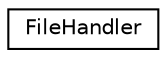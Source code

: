 digraph "Graphical Class Hierarchy"
{
 // LATEX_PDF_SIZE
  edge [fontname="Helvetica",fontsize="10",labelfontname="Helvetica",labelfontsize="10"];
  node [fontname="Helvetica",fontsize="10",shape=record];
  rankdir="LR";
  Node0 [label="FileHandler",height=0.2,width=0.4,color="black", fillcolor="white", style="filled",URL="$class_file_handler.html",tooltip="Manages the file io for the game."];
}
